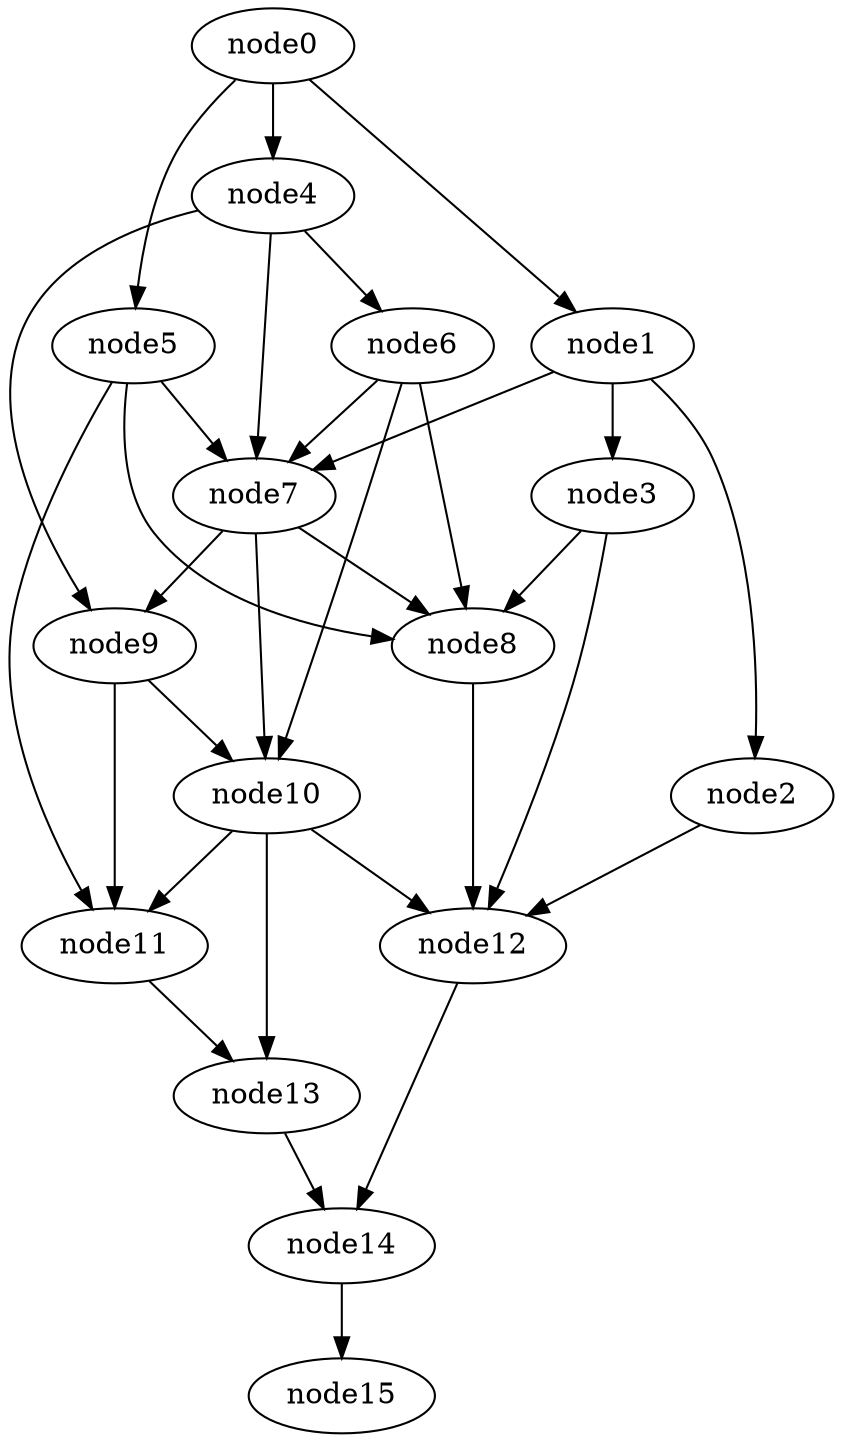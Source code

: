 digraph g{
	node15
	node14 -> node15
	node13 -> node14
	node12 -> node14
	node11 -> node13
	node10 -> node13
	node10 -> node12
	node10 -> node11
	node9 -> node11
	node9 -> node10
	node8 -> node12
	node7 -> node10
	node7 -> node9
	node7 -> node8
	node6 -> node10
	node6 -> node8
	node6 -> node7
	node5 -> node11
	node5 -> node8
	node5 -> node7
	node4 -> node9
	node4 -> node7
	node4 -> node6
	node3 -> node12
	node3 -> node8
	node2 -> node12
	node1 -> node7
	node1 -> node3
	node1 -> node2
	node0 -> node5
	node0 -> node4
	node0 -> node1
}
